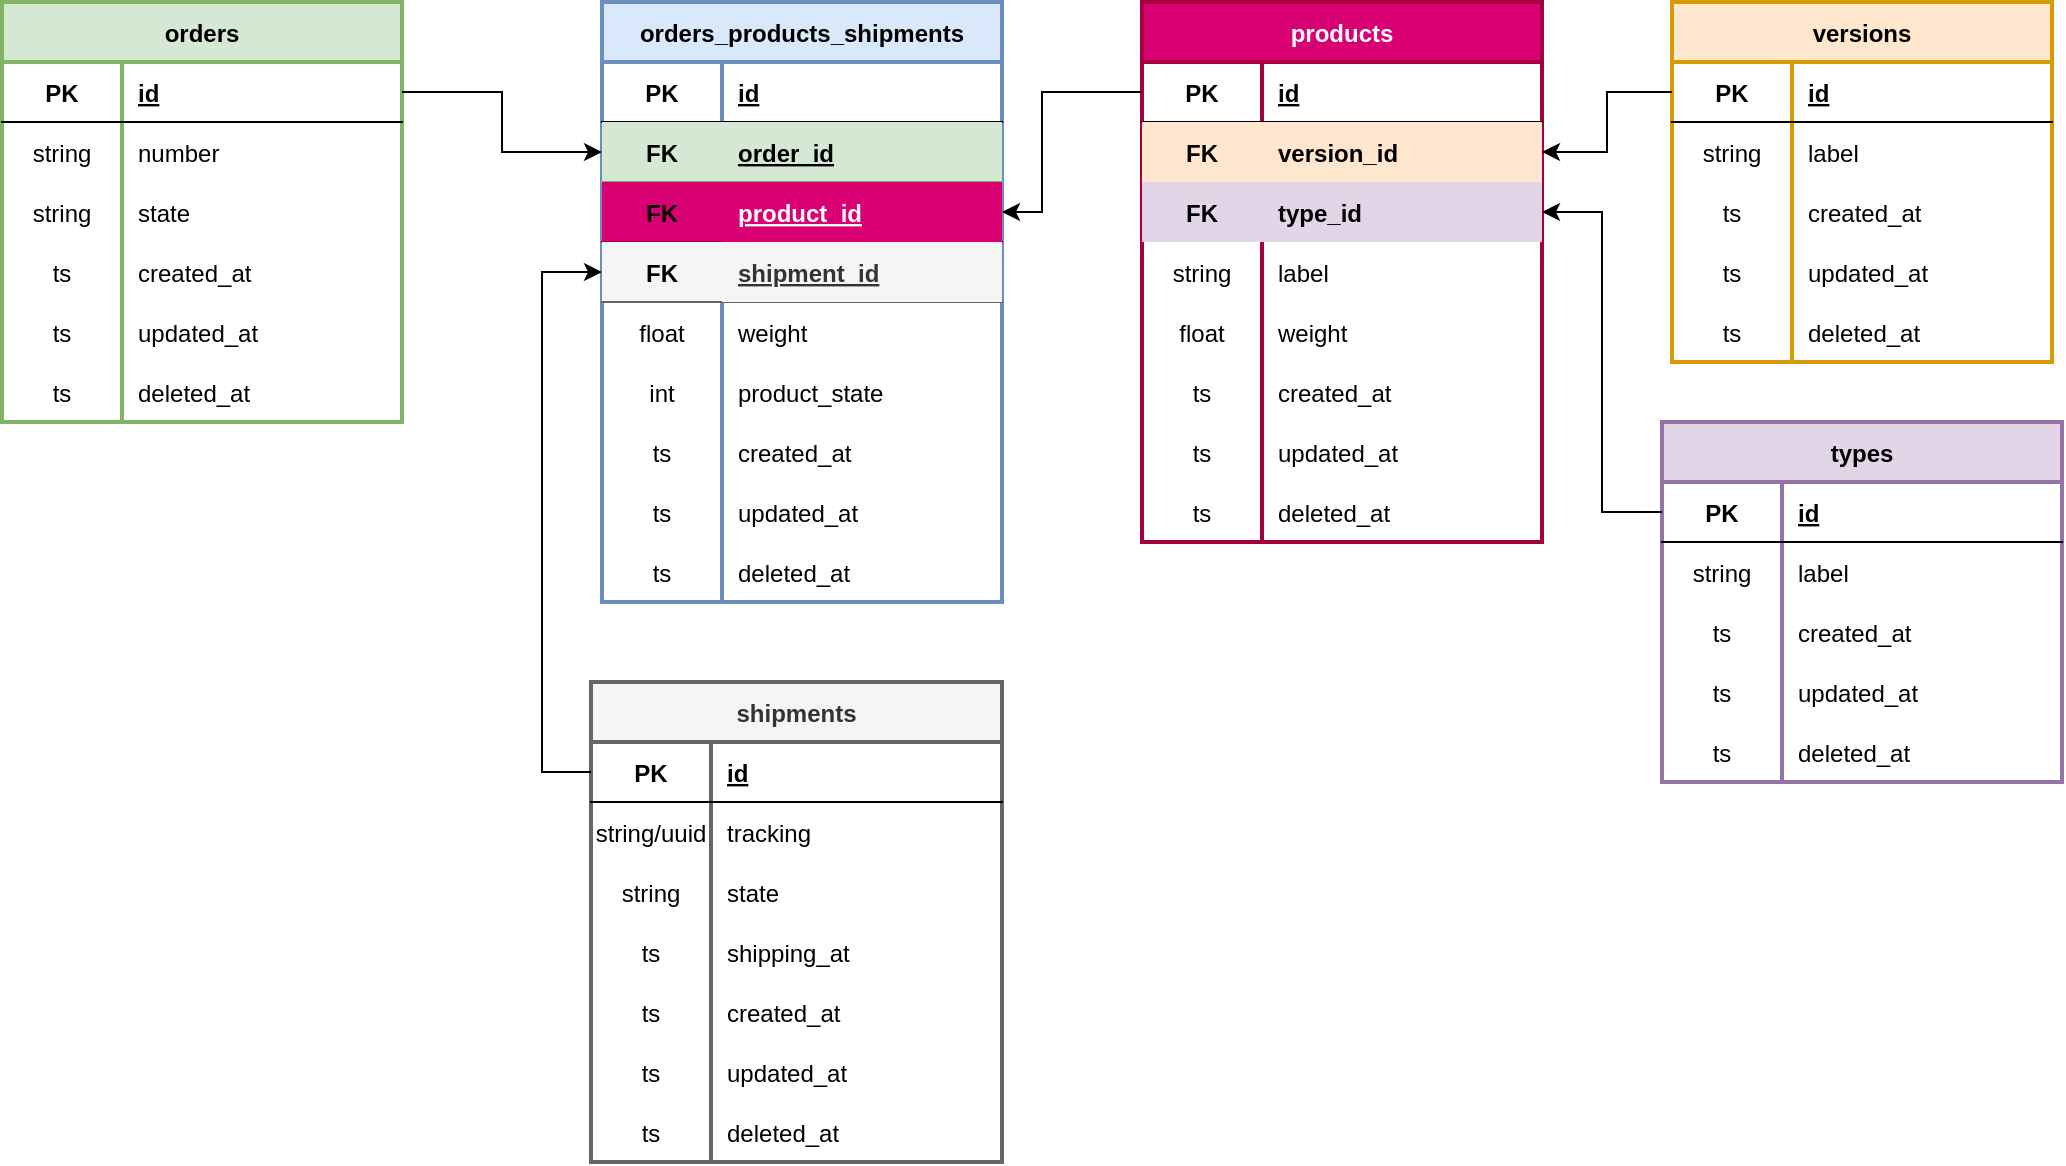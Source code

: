 <mxfile version="17.4.2" type="device"><diagram id="wL62WBHDFNxLLFZJQCPq" name="Page-1"><mxGraphModel dx="1298" dy="2431" grid="1" gridSize="10" guides="1" tooltips="1" connect="1" arrows="1" fold="1" page="1" pageScale="1" pageWidth="1169" pageHeight="1654" math="0" shadow="0"><root><mxCell id="0"/><mxCell id="1" parent="0"/><mxCell id="r9QiAkMTqMIhhqPgChK--1" value="products" style="shape=table;startSize=30;container=1;collapsible=1;childLayout=tableLayout;fixedRows=1;rowLines=0;fontStyle=1;align=center;resizeLast=1;fillColor=#d80073;strokeColor=#A50040;swimlaneFillColor=none;strokeWidth=2;fontColor=#ffffff;" parent="1" vertex="1"><mxGeometry x="610" y="-1420" width="200" height="270" as="geometry"/></mxCell><mxCell id="r9QiAkMTqMIhhqPgChK--2" value="" style="shape=partialRectangle;collapsible=0;dropTarget=0;pointerEvents=0;fillColor=none;top=0;left=0;bottom=1;right=0;points=[[0,0.5],[1,0.5]];portConstraint=eastwest;" parent="r9QiAkMTqMIhhqPgChK--1" vertex="1"><mxGeometry y="30" width="200" height="30" as="geometry"/></mxCell><mxCell id="r9QiAkMTqMIhhqPgChK--3" value="PK" style="shape=partialRectangle;connectable=0;fillColor=none;top=0;left=0;bottom=0;right=0;fontStyle=1;overflow=hidden;" parent="r9QiAkMTqMIhhqPgChK--2" vertex="1"><mxGeometry width="60" height="30" as="geometry"><mxRectangle width="60" height="30" as="alternateBounds"/></mxGeometry></mxCell><mxCell id="r9QiAkMTqMIhhqPgChK--4" value="id" style="shape=partialRectangle;connectable=0;fillColor=none;top=0;left=0;bottom=0;right=0;align=left;spacingLeft=6;fontStyle=5;overflow=hidden;" parent="r9QiAkMTqMIhhqPgChK--2" vertex="1"><mxGeometry x="60" width="140" height="30" as="geometry"><mxRectangle width="140" height="30" as="alternateBounds"/></mxGeometry></mxCell><mxCell id="r9QiAkMTqMIhhqPgChK--5" value="" style="shape=partialRectangle;collapsible=0;dropTarget=0;pointerEvents=0;fillColor=#ffe6cc;top=0;left=0;bottom=0;right=0;points=[[0,0.5],[1,0.5]];portConstraint=eastwest;strokeColor=#d79b00;" parent="r9QiAkMTqMIhhqPgChK--1" vertex="1"><mxGeometry y="60" width="200" height="30" as="geometry"/></mxCell><mxCell id="r9QiAkMTqMIhhqPgChK--6" value="FK" style="shape=partialRectangle;connectable=0;fillColor=none;top=0;left=0;bottom=0;right=0;editable=1;overflow=hidden;fontStyle=1" parent="r9QiAkMTqMIhhqPgChK--5" vertex="1"><mxGeometry width="60" height="30" as="geometry"><mxRectangle width="60" height="30" as="alternateBounds"/></mxGeometry></mxCell><mxCell id="r9QiAkMTqMIhhqPgChK--7" value="version_id" style="shape=partialRectangle;connectable=0;fillColor=none;top=0;left=0;bottom=0;right=0;align=left;spacingLeft=6;overflow=hidden;fontStyle=1" parent="r9QiAkMTqMIhhqPgChK--5" vertex="1"><mxGeometry x="60" width="140" height="30" as="geometry"><mxRectangle width="140" height="30" as="alternateBounds"/></mxGeometry></mxCell><mxCell id="0xXpMcwLwYXF_ANP8_Cy-103" value="" style="shape=partialRectangle;collapsible=0;dropTarget=0;pointerEvents=0;fillColor=#e1d5e7;top=0;left=0;bottom=0;right=0;points=[[0,0.5],[1,0.5]];portConstraint=eastwest;strokeColor=#9673a6;" parent="r9QiAkMTqMIhhqPgChK--1" vertex="1"><mxGeometry y="90" width="200" height="30" as="geometry"/></mxCell><mxCell id="0xXpMcwLwYXF_ANP8_Cy-104" value="FK" style="shape=partialRectangle;connectable=0;fillColor=none;top=0;left=0;bottom=0;right=0;editable=1;overflow=hidden;fontStyle=1" parent="0xXpMcwLwYXF_ANP8_Cy-103" vertex="1"><mxGeometry width="60" height="30" as="geometry"><mxRectangle width="60" height="30" as="alternateBounds"/></mxGeometry></mxCell><mxCell id="0xXpMcwLwYXF_ANP8_Cy-105" value="type_id" style="shape=partialRectangle;connectable=0;fillColor=none;top=0;left=0;bottom=0;right=0;align=left;spacingLeft=6;overflow=hidden;fontStyle=1" parent="0xXpMcwLwYXF_ANP8_Cy-103" vertex="1"><mxGeometry x="60" width="140" height="30" as="geometry"><mxRectangle width="140" height="30" as="alternateBounds"/></mxGeometry></mxCell><mxCell id="r9QiAkMTqMIhhqPgChK--11" value="" style="shape=partialRectangle;collapsible=0;dropTarget=0;pointerEvents=0;fillColor=none;top=0;left=0;bottom=0;right=0;points=[[0,0.5],[1,0.5]];portConstraint=eastwest;" parent="r9QiAkMTqMIhhqPgChK--1" vertex="1"><mxGeometry y="120" width="200" height="30" as="geometry"/></mxCell><mxCell id="r9QiAkMTqMIhhqPgChK--12" value="string" style="shape=partialRectangle;connectable=0;fillColor=none;top=0;left=0;bottom=0;right=0;editable=1;overflow=hidden;" parent="r9QiAkMTqMIhhqPgChK--11" vertex="1"><mxGeometry width="60" height="30" as="geometry"><mxRectangle width="60" height="30" as="alternateBounds"/></mxGeometry></mxCell><mxCell id="r9QiAkMTqMIhhqPgChK--13" value="label" style="shape=partialRectangle;connectable=0;fillColor=none;top=0;left=0;bottom=0;right=0;align=left;spacingLeft=6;overflow=hidden;" parent="r9QiAkMTqMIhhqPgChK--11" vertex="1"><mxGeometry x="60" width="140" height="30" as="geometry"><mxRectangle width="140" height="30" as="alternateBounds"/></mxGeometry></mxCell><mxCell id="0xXpMcwLwYXF_ANP8_Cy-109" value="" style="shape=partialRectangle;collapsible=0;dropTarget=0;pointerEvents=0;fillColor=none;top=0;left=0;bottom=0;right=0;points=[[0,0.5],[1,0.5]];portConstraint=eastwest;" parent="r9QiAkMTqMIhhqPgChK--1" vertex="1"><mxGeometry y="150" width="200" height="30" as="geometry"/></mxCell><mxCell id="0xXpMcwLwYXF_ANP8_Cy-110" value="float" style="shape=partialRectangle;connectable=0;fillColor=none;top=0;left=0;bottom=0;right=0;editable=1;overflow=hidden;" parent="0xXpMcwLwYXF_ANP8_Cy-109" vertex="1"><mxGeometry width="60" height="30" as="geometry"><mxRectangle width="60" height="30" as="alternateBounds"/></mxGeometry></mxCell><mxCell id="0xXpMcwLwYXF_ANP8_Cy-111" value="weight" style="shape=partialRectangle;connectable=0;fillColor=none;top=0;left=0;bottom=0;right=0;align=left;spacingLeft=6;overflow=hidden;" parent="0xXpMcwLwYXF_ANP8_Cy-109" vertex="1"><mxGeometry x="60" width="140" height="30" as="geometry"><mxRectangle width="140" height="30" as="alternateBounds"/></mxGeometry></mxCell><mxCell id="r9QiAkMTqMIhhqPgChK--17" value="" style="shape=partialRectangle;collapsible=0;dropTarget=0;pointerEvents=0;fillColor=none;top=0;left=0;bottom=0;right=0;points=[[0,0.5],[1,0.5]];portConstraint=eastwest;" parent="r9QiAkMTqMIhhqPgChK--1" vertex="1"><mxGeometry y="180" width="200" height="30" as="geometry"/></mxCell><mxCell id="r9QiAkMTqMIhhqPgChK--18" value="ts" style="shape=partialRectangle;connectable=0;fillColor=none;top=0;left=0;bottom=0;right=0;editable=1;overflow=hidden;" parent="r9QiAkMTqMIhhqPgChK--17" vertex="1"><mxGeometry width="60" height="30" as="geometry"><mxRectangle width="60" height="30" as="alternateBounds"/></mxGeometry></mxCell><mxCell id="r9QiAkMTqMIhhqPgChK--19" value="created_at" style="shape=partialRectangle;connectable=0;fillColor=none;top=0;left=0;bottom=0;right=0;align=left;spacingLeft=6;overflow=hidden;" parent="r9QiAkMTqMIhhqPgChK--17" vertex="1"><mxGeometry x="60" width="140" height="30" as="geometry"><mxRectangle width="140" height="30" as="alternateBounds"/></mxGeometry></mxCell><mxCell id="r9QiAkMTqMIhhqPgChK--20" value="" style="shape=partialRectangle;collapsible=0;dropTarget=0;pointerEvents=0;fillColor=none;top=0;left=0;bottom=0;right=0;points=[[0,0.5],[1,0.5]];portConstraint=eastwest;" parent="r9QiAkMTqMIhhqPgChK--1" vertex="1"><mxGeometry y="210" width="200" height="30" as="geometry"/></mxCell><mxCell id="r9QiAkMTqMIhhqPgChK--21" value="ts" style="shape=partialRectangle;connectable=0;fillColor=none;top=0;left=0;bottom=0;right=0;editable=1;overflow=hidden;" parent="r9QiAkMTqMIhhqPgChK--20" vertex="1"><mxGeometry width="60" height="30" as="geometry"><mxRectangle width="60" height="30" as="alternateBounds"/></mxGeometry></mxCell><mxCell id="r9QiAkMTqMIhhqPgChK--22" value="updated_at" style="shape=partialRectangle;connectable=0;fillColor=none;top=0;left=0;bottom=0;right=0;align=left;spacingLeft=6;overflow=hidden;" parent="r9QiAkMTqMIhhqPgChK--20" vertex="1"><mxGeometry x="60" width="140" height="30" as="geometry"><mxRectangle width="140" height="30" as="alternateBounds"/></mxGeometry></mxCell><mxCell id="r9QiAkMTqMIhhqPgChK--23" value="" style="shape=partialRectangle;collapsible=0;dropTarget=0;pointerEvents=0;fillColor=none;top=0;left=0;bottom=0;right=0;points=[[0,0.5],[1,0.5]];portConstraint=eastwest;" parent="r9QiAkMTqMIhhqPgChK--1" vertex="1"><mxGeometry y="240" width="200" height="30" as="geometry"/></mxCell><mxCell id="r9QiAkMTqMIhhqPgChK--24" value="ts" style="shape=partialRectangle;connectable=0;fillColor=none;top=0;left=0;bottom=0;right=0;editable=1;overflow=hidden;" parent="r9QiAkMTqMIhhqPgChK--23" vertex="1"><mxGeometry width="60" height="30" as="geometry"><mxRectangle width="60" height="30" as="alternateBounds"/></mxGeometry></mxCell><mxCell id="r9QiAkMTqMIhhqPgChK--25" value="deleted_at" style="shape=partialRectangle;connectable=0;fillColor=none;top=0;left=0;bottom=0;right=0;align=left;spacingLeft=6;overflow=hidden;" parent="r9QiAkMTqMIhhqPgChK--23" vertex="1"><mxGeometry x="60" width="140" height="30" as="geometry"><mxRectangle width="140" height="30" as="alternateBounds"/></mxGeometry></mxCell><mxCell id="r9QiAkMTqMIhhqPgChK--32" value="orders" style="shape=table;startSize=30;container=1;collapsible=1;childLayout=tableLayout;fixedRows=1;rowLines=0;fontStyle=1;align=center;resizeLast=1;fillColor=#d5e8d4;strokeColor=#82b366;swimlaneFillColor=none;strokeWidth=2;" parent="1" vertex="1"><mxGeometry x="40" y="-1420" width="200" height="210" as="geometry"/></mxCell><mxCell id="r9QiAkMTqMIhhqPgChK--33" value="" style="shape=partialRectangle;collapsible=0;dropTarget=0;pointerEvents=0;fillColor=none;top=0;left=0;bottom=1;right=0;points=[[0,0.5],[1,0.5]];portConstraint=eastwest;" parent="r9QiAkMTqMIhhqPgChK--32" vertex="1"><mxGeometry y="30" width="200" height="30" as="geometry"/></mxCell><mxCell id="r9QiAkMTqMIhhqPgChK--34" value="PK" style="shape=partialRectangle;connectable=0;fillColor=none;top=0;left=0;bottom=0;right=0;fontStyle=1;overflow=hidden;" parent="r9QiAkMTqMIhhqPgChK--33" vertex="1"><mxGeometry width="60" height="30" as="geometry"><mxRectangle width="60" height="30" as="alternateBounds"/></mxGeometry></mxCell><mxCell id="r9QiAkMTqMIhhqPgChK--35" value="id" style="shape=partialRectangle;connectable=0;fillColor=none;top=0;left=0;bottom=0;right=0;align=left;spacingLeft=6;fontStyle=5;overflow=hidden;" parent="r9QiAkMTqMIhhqPgChK--33" vertex="1"><mxGeometry x="60" width="140" height="30" as="geometry"><mxRectangle width="140" height="30" as="alternateBounds"/></mxGeometry></mxCell><mxCell id="r9QiAkMTqMIhhqPgChK--39" value="" style="shape=partialRectangle;collapsible=0;dropTarget=0;pointerEvents=0;fillColor=none;top=0;left=0;bottom=0;right=0;points=[[0,0.5],[1,0.5]];portConstraint=eastwest;" parent="r9QiAkMTqMIhhqPgChK--32" vertex="1"><mxGeometry y="60" width="200" height="30" as="geometry"/></mxCell><mxCell id="r9QiAkMTqMIhhqPgChK--40" value="string" style="shape=partialRectangle;connectable=0;fillColor=none;top=0;left=0;bottom=0;right=0;editable=1;overflow=hidden;" parent="r9QiAkMTqMIhhqPgChK--39" vertex="1"><mxGeometry width="60" height="30" as="geometry"><mxRectangle width="60" height="30" as="alternateBounds"/></mxGeometry></mxCell><mxCell id="r9QiAkMTqMIhhqPgChK--41" value="number" style="shape=partialRectangle;connectable=0;fillColor=none;top=0;left=0;bottom=0;right=0;align=left;spacingLeft=6;overflow=hidden;" parent="r9QiAkMTqMIhhqPgChK--39" vertex="1"><mxGeometry x="60" width="140" height="30" as="geometry"><mxRectangle width="140" height="30" as="alternateBounds"/></mxGeometry></mxCell><mxCell id="r9QiAkMTqMIhhqPgChK--42" value="" style="shape=partialRectangle;collapsible=0;dropTarget=0;pointerEvents=0;fillColor=none;top=0;left=0;bottom=0;right=0;points=[[0,0.5],[1,0.5]];portConstraint=eastwest;" parent="r9QiAkMTqMIhhqPgChK--32" vertex="1"><mxGeometry y="90" width="200" height="30" as="geometry"/></mxCell><mxCell id="r9QiAkMTqMIhhqPgChK--43" value="string" style="shape=partialRectangle;connectable=0;fillColor=none;top=0;left=0;bottom=0;right=0;editable=1;overflow=hidden;" parent="r9QiAkMTqMIhhqPgChK--42" vertex="1"><mxGeometry width="60" height="30" as="geometry"><mxRectangle width="60" height="30" as="alternateBounds"/></mxGeometry></mxCell><mxCell id="r9QiAkMTqMIhhqPgChK--44" value="state" style="shape=partialRectangle;connectable=0;fillColor=none;top=0;left=0;bottom=0;right=0;align=left;spacingLeft=6;overflow=hidden;" parent="r9QiAkMTqMIhhqPgChK--42" vertex="1"><mxGeometry x="60" width="140" height="30" as="geometry"><mxRectangle width="140" height="30" as="alternateBounds"/></mxGeometry></mxCell><mxCell id="r9QiAkMTqMIhhqPgChK--45" value="" style="shape=partialRectangle;collapsible=0;dropTarget=0;pointerEvents=0;fillColor=none;top=0;left=0;bottom=0;right=0;points=[[0,0.5],[1,0.5]];portConstraint=eastwest;" parent="r9QiAkMTqMIhhqPgChK--32" vertex="1"><mxGeometry y="120" width="200" height="30" as="geometry"/></mxCell><mxCell id="r9QiAkMTqMIhhqPgChK--46" value="ts" style="shape=partialRectangle;connectable=0;fillColor=none;top=0;left=0;bottom=0;right=0;editable=1;overflow=hidden;" parent="r9QiAkMTqMIhhqPgChK--45" vertex="1"><mxGeometry width="60" height="30" as="geometry"><mxRectangle width="60" height="30" as="alternateBounds"/></mxGeometry></mxCell><mxCell id="r9QiAkMTqMIhhqPgChK--47" value="created_at" style="shape=partialRectangle;connectable=0;fillColor=none;top=0;left=0;bottom=0;right=0;align=left;spacingLeft=6;overflow=hidden;" parent="r9QiAkMTqMIhhqPgChK--45" vertex="1"><mxGeometry x="60" width="140" height="30" as="geometry"><mxRectangle width="140" height="30" as="alternateBounds"/></mxGeometry></mxCell><mxCell id="r9QiAkMTqMIhhqPgChK--48" value="" style="shape=partialRectangle;collapsible=0;dropTarget=0;pointerEvents=0;fillColor=none;top=0;left=0;bottom=0;right=0;points=[[0,0.5],[1,0.5]];portConstraint=eastwest;" parent="r9QiAkMTqMIhhqPgChK--32" vertex="1"><mxGeometry y="150" width="200" height="30" as="geometry"/></mxCell><mxCell id="r9QiAkMTqMIhhqPgChK--49" value="ts" style="shape=partialRectangle;connectable=0;fillColor=none;top=0;left=0;bottom=0;right=0;editable=1;overflow=hidden;" parent="r9QiAkMTqMIhhqPgChK--48" vertex="1"><mxGeometry width="60" height="30" as="geometry"><mxRectangle width="60" height="30" as="alternateBounds"/></mxGeometry></mxCell><mxCell id="r9QiAkMTqMIhhqPgChK--50" value="updated_at" style="shape=partialRectangle;connectable=0;fillColor=none;top=0;left=0;bottom=0;right=0;align=left;spacingLeft=6;overflow=hidden;" parent="r9QiAkMTqMIhhqPgChK--48" vertex="1"><mxGeometry x="60" width="140" height="30" as="geometry"><mxRectangle width="140" height="30" as="alternateBounds"/></mxGeometry></mxCell><mxCell id="r9QiAkMTqMIhhqPgChK--51" value="" style="shape=partialRectangle;collapsible=0;dropTarget=0;pointerEvents=0;fillColor=none;top=0;left=0;bottom=0;right=0;points=[[0,0.5],[1,0.5]];portConstraint=eastwest;" parent="r9QiAkMTqMIhhqPgChK--32" vertex="1"><mxGeometry y="180" width="200" height="30" as="geometry"/></mxCell><mxCell id="r9QiAkMTqMIhhqPgChK--52" value="ts" style="shape=partialRectangle;connectable=0;fillColor=none;top=0;left=0;bottom=0;right=0;editable=1;overflow=hidden;" parent="r9QiAkMTqMIhhqPgChK--51" vertex="1"><mxGeometry width="60" height="30" as="geometry"><mxRectangle width="60" height="30" as="alternateBounds"/></mxGeometry></mxCell><mxCell id="r9QiAkMTqMIhhqPgChK--53" value="deleted_at" style="shape=partialRectangle;connectable=0;fillColor=none;top=0;left=0;bottom=0;right=0;align=left;spacingLeft=6;overflow=hidden;" parent="r9QiAkMTqMIhhqPgChK--51" vertex="1"><mxGeometry x="60" width="140" height="30" as="geometry"><mxRectangle width="140" height="30" as="alternateBounds"/></mxGeometry></mxCell><mxCell id="EHfzk3Y5s4Ml0ftrKKvc-23" value="types" style="shape=table;startSize=30;container=1;collapsible=1;childLayout=tableLayout;fixedRows=1;rowLines=0;fontStyle=1;align=center;resizeLast=1;fillColor=#e1d5e7;strokeColor=#9673a6;swimlaneFillColor=none;strokeWidth=2;" parent="1" vertex="1"><mxGeometry x="870" y="-1210" width="200" height="180" as="geometry"/></mxCell><mxCell id="EHfzk3Y5s4Ml0ftrKKvc-24" value="" style="shape=partialRectangle;collapsible=0;dropTarget=0;pointerEvents=0;fillColor=none;top=0;left=0;bottom=1;right=0;points=[[0,0.5],[1,0.5]];portConstraint=eastwest;" parent="EHfzk3Y5s4Ml0ftrKKvc-23" vertex="1"><mxGeometry y="30" width="200" height="30" as="geometry"/></mxCell><mxCell id="EHfzk3Y5s4Ml0ftrKKvc-25" value="PK" style="shape=partialRectangle;connectable=0;fillColor=none;top=0;left=0;bottom=0;right=0;fontStyle=1;overflow=hidden;" parent="EHfzk3Y5s4Ml0ftrKKvc-24" vertex="1"><mxGeometry width="60" height="30" as="geometry"><mxRectangle width="60" height="30" as="alternateBounds"/></mxGeometry></mxCell><mxCell id="EHfzk3Y5s4Ml0ftrKKvc-26" value="id" style="shape=partialRectangle;connectable=0;fillColor=none;top=0;left=0;bottom=0;right=0;align=left;spacingLeft=6;fontStyle=5;overflow=hidden;" parent="EHfzk3Y5s4Ml0ftrKKvc-24" vertex="1"><mxGeometry x="60" width="140" height="30" as="geometry"><mxRectangle width="140" height="30" as="alternateBounds"/></mxGeometry></mxCell><mxCell id="EHfzk3Y5s4Ml0ftrKKvc-30" value="" style="shape=partialRectangle;collapsible=0;dropTarget=0;pointerEvents=0;fillColor=none;top=0;left=0;bottom=0;right=0;points=[[0,0.5],[1,0.5]];portConstraint=eastwest;" parent="EHfzk3Y5s4Ml0ftrKKvc-23" vertex="1"><mxGeometry y="60" width="200" height="30" as="geometry"/></mxCell><mxCell id="EHfzk3Y5s4Ml0ftrKKvc-31" value="string" style="shape=partialRectangle;connectable=0;fillColor=none;top=0;left=0;bottom=0;right=0;editable=1;overflow=hidden;" parent="EHfzk3Y5s4Ml0ftrKKvc-30" vertex="1"><mxGeometry width="60" height="30" as="geometry"><mxRectangle width="60" height="30" as="alternateBounds"/></mxGeometry></mxCell><mxCell id="EHfzk3Y5s4Ml0ftrKKvc-32" value="label" style="shape=partialRectangle;connectable=0;fillColor=none;top=0;left=0;bottom=0;right=0;align=left;spacingLeft=6;overflow=hidden;" parent="EHfzk3Y5s4Ml0ftrKKvc-30" vertex="1"><mxGeometry x="60" width="140" height="30" as="geometry"><mxRectangle width="140" height="30" as="alternateBounds"/></mxGeometry></mxCell><mxCell id="EHfzk3Y5s4Ml0ftrKKvc-36" value="" style="shape=partialRectangle;collapsible=0;dropTarget=0;pointerEvents=0;fillColor=none;top=0;left=0;bottom=0;right=0;points=[[0,0.5],[1,0.5]];portConstraint=eastwest;" parent="EHfzk3Y5s4Ml0ftrKKvc-23" vertex="1"><mxGeometry y="90" width="200" height="30" as="geometry"/></mxCell><mxCell id="EHfzk3Y5s4Ml0ftrKKvc-37" value="ts" style="shape=partialRectangle;connectable=0;fillColor=none;top=0;left=0;bottom=0;right=0;editable=1;overflow=hidden;" parent="EHfzk3Y5s4Ml0ftrKKvc-36" vertex="1"><mxGeometry width="60" height="30" as="geometry"><mxRectangle width="60" height="30" as="alternateBounds"/></mxGeometry></mxCell><mxCell id="EHfzk3Y5s4Ml0ftrKKvc-38" value="created_at" style="shape=partialRectangle;connectable=0;fillColor=none;top=0;left=0;bottom=0;right=0;align=left;spacingLeft=6;overflow=hidden;" parent="EHfzk3Y5s4Ml0ftrKKvc-36" vertex="1"><mxGeometry x="60" width="140" height="30" as="geometry"><mxRectangle width="140" height="30" as="alternateBounds"/></mxGeometry></mxCell><mxCell id="EHfzk3Y5s4Ml0ftrKKvc-39" value="" style="shape=partialRectangle;collapsible=0;dropTarget=0;pointerEvents=0;fillColor=none;top=0;left=0;bottom=0;right=0;points=[[0,0.5],[1,0.5]];portConstraint=eastwest;" parent="EHfzk3Y5s4Ml0ftrKKvc-23" vertex="1"><mxGeometry y="120" width="200" height="30" as="geometry"/></mxCell><mxCell id="EHfzk3Y5s4Ml0ftrKKvc-40" value="ts" style="shape=partialRectangle;connectable=0;fillColor=none;top=0;left=0;bottom=0;right=0;editable=1;overflow=hidden;" parent="EHfzk3Y5s4Ml0ftrKKvc-39" vertex="1"><mxGeometry width="60" height="30" as="geometry"><mxRectangle width="60" height="30" as="alternateBounds"/></mxGeometry></mxCell><mxCell id="EHfzk3Y5s4Ml0ftrKKvc-41" value="updated_at" style="shape=partialRectangle;connectable=0;fillColor=none;top=0;left=0;bottom=0;right=0;align=left;spacingLeft=6;overflow=hidden;" parent="EHfzk3Y5s4Ml0ftrKKvc-39" vertex="1"><mxGeometry x="60" width="140" height="30" as="geometry"><mxRectangle width="140" height="30" as="alternateBounds"/></mxGeometry></mxCell><mxCell id="EHfzk3Y5s4Ml0ftrKKvc-42" value="" style="shape=partialRectangle;collapsible=0;dropTarget=0;pointerEvents=0;fillColor=none;top=0;left=0;bottom=0;right=0;points=[[0,0.5],[1,0.5]];portConstraint=eastwest;" parent="EHfzk3Y5s4Ml0ftrKKvc-23" vertex="1"><mxGeometry y="150" width="200" height="30" as="geometry"/></mxCell><mxCell id="EHfzk3Y5s4Ml0ftrKKvc-43" value="ts" style="shape=partialRectangle;connectable=0;fillColor=none;top=0;left=0;bottom=0;right=0;editable=1;overflow=hidden;" parent="EHfzk3Y5s4Ml0ftrKKvc-42" vertex="1"><mxGeometry width="60" height="30" as="geometry"><mxRectangle width="60" height="30" as="alternateBounds"/></mxGeometry></mxCell><mxCell id="EHfzk3Y5s4Ml0ftrKKvc-44" value="deleted_at" style="shape=partialRectangle;connectable=0;fillColor=none;top=0;left=0;bottom=0;right=0;align=left;spacingLeft=6;overflow=hidden;" parent="EHfzk3Y5s4Ml0ftrKKvc-42" vertex="1"><mxGeometry x="60" width="140" height="30" as="geometry"><mxRectangle width="140" height="30" as="alternateBounds"/></mxGeometry></mxCell><mxCell id="EHfzk3Y5s4Ml0ftrKKvc-45" value="versions" style="shape=table;startSize=30;container=1;collapsible=1;childLayout=tableLayout;fixedRows=1;rowLines=0;fontStyle=1;align=center;resizeLast=1;fillColor=#ffe6cc;strokeColor=#d79b00;swimlaneFillColor=none;strokeWidth=2;" parent="1" vertex="1"><mxGeometry x="875" y="-1420" width="190" height="180" as="geometry"/></mxCell><mxCell id="EHfzk3Y5s4Ml0ftrKKvc-46" value="" style="shape=partialRectangle;collapsible=0;dropTarget=0;pointerEvents=0;fillColor=none;top=0;left=0;bottom=1;right=0;points=[[0,0.5],[1,0.5]];portConstraint=eastwest;" parent="EHfzk3Y5s4Ml0ftrKKvc-45" vertex="1"><mxGeometry y="30" width="190" height="30" as="geometry"/></mxCell><mxCell id="EHfzk3Y5s4Ml0ftrKKvc-47" value="PK" style="shape=partialRectangle;connectable=0;fillColor=none;top=0;left=0;bottom=0;right=0;fontStyle=1;overflow=hidden;" parent="EHfzk3Y5s4Ml0ftrKKvc-46" vertex="1"><mxGeometry width="60" height="30" as="geometry"><mxRectangle width="60" height="30" as="alternateBounds"/></mxGeometry></mxCell><mxCell id="EHfzk3Y5s4Ml0ftrKKvc-48" value="id" style="shape=partialRectangle;connectable=0;fillColor=none;top=0;left=0;bottom=0;right=0;align=left;spacingLeft=6;fontStyle=5;overflow=hidden;" parent="EHfzk3Y5s4Ml0ftrKKvc-46" vertex="1"><mxGeometry x="60" width="130" height="30" as="geometry"><mxRectangle width="130" height="30" as="alternateBounds"/></mxGeometry></mxCell><mxCell id="EHfzk3Y5s4Ml0ftrKKvc-52" value="" style="shape=partialRectangle;collapsible=0;dropTarget=0;pointerEvents=0;fillColor=none;top=0;left=0;bottom=0;right=0;points=[[0,0.5],[1,0.5]];portConstraint=eastwest;" parent="EHfzk3Y5s4Ml0ftrKKvc-45" vertex="1"><mxGeometry y="60" width="190" height="30" as="geometry"/></mxCell><mxCell id="EHfzk3Y5s4Ml0ftrKKvc-53" value="string" style="shape=partialRectangle;connectable=0;fillColor=none;top=0;left=0;bottom=0;right=0;editable=1;overflow=hidden;" parent="EHfzk3Y5s4Ml0ftrKKvc-52" vertex="1"><mxGeometry width="60" height="30" as="geometry"><mxRectangle width="60" height="30" as="alternateBounds"/></mxGeometry></mxCell><mxCell id="EHfzk3Y5s4Ml0ftrKKvc-54" value="label" style="shape=partialRectangle;connectable=0;fillColor=none;top=0;left=0;bottom=0;right=0;align=left;spacingLeft=6;overflow=hidden;" parent="EHfzk3Y5s4Ml0ftrKKvc-52" vertex="1"><mxGeometry x="60" width="130" height="30" as="geometry"><mxRectangle width="130" height="30" as="alternateBounds"/></mxGeometry></mxCell><mxCell id="EHfzk3Y5s4Ml0ftrKKvc-58" value="" style="shape=partialRectangle;collapsible=0;dropTarget=0;pointerEvents=0;fillColor=none;top=0;left=0;bottom=0;right=0;points=[[0,0.5],[1,0.5]];portConstraint=eastwest;" parent="EHfzk3Y5s4Ml0ftrKKvc-45" vertex="1"><mxGeometry y="90" width="190" height="30" as="geometry"/></mxCell><mxCell id="EHfzk3Y5s4Ml0ftrKKvc-59" value="ts" style="shape=partialRectangle;connectable=0;fillColor=none;top=0;left=0;bottom=0;right=0;editable=1;overflow=hidden;" parent="EHfzk3Y5s4Ml0ftrKKvc-58" vertex="1"><mxGeometry width="60" height="30" as="geometry"><mxRectangle width="60" height="30" as="alternateBounds"/></mxGeometry></mxCell><mxCell id="EHfzk3Y5s4Ml0ftrKKvc-60" value="created_at" style="shape=partialRectangle;connectable=0;fillColor=none;top=0;left=0;bottom=0;right=0;align=left;spacingLeft=6;overflow=hidden;" parent="EHfzk3Y5s4Ml0ftrKKvc-58" vertex="1"><mxGeometry x="60" width="130" height="30" as="geometry"><mxRectangle width="130" height="30" as="alternateBounds"/></mxGeometry></mxCell><mxCell id="EHfzk3Y5s4Ml0ftrKKvc-61" value="" style="shape=partialRectangle;collapsible=0;dropTarget=0;pointerEvents=0;fillColor=none;top=0;left=0;bottom=0;right=0;points=[[0,0.5],[1,0.5]];portConstraint=eastwest;" parent="EHfzk3Y5s4Ml0ftrKKvc-45" vertex="1"><mxGeometry y="120" width="190" height="30" as="geometry"/></mxCell><mxCell id="EHfzk3Y5s4Ml0ftrKKvc-62" value="ts" style="shape=partialRectangle;connectable=0;fillColor=none;top=0;left=0;bottom=0;right=0;editable=1;overflow=hidden;" parent="EHfzk3Y5s4Ml0ftrKKvc-61" vertex="1"><mxGeometry width="60" height="30" as="geometry"><mxRectangle width="60" height="30" as="alternateBounds"/></mxGeometry></mxCell><mxCell id="EHfzk3Y5s4Ml0ftrKKvc-63" value="updated_at" style="shape=partialRectangle;connectable=0;fillColor=none;top=0;left=0;bottom=0;right=0;align=left;spacingLeft=6;overflow=hidden;" parent="EHfzk3Y5s4Ml0ftrKKvc-61" vertex="1"><mxGeometry x="60" width="130" height="30" as="geometry"><mxRectangle width="130" height="30" as="alternateBounds"/></mxGeometry></mxCell><mxCell id="EHfzk3Y5s4Ml0ftrKKvc-64" value="" style="shape=partialRectangle;collapsible=0;dropTarget=0;pointerEvents=0;fillColor=none;top=0;left=0;bottom=0;right=0;points=[[0,0.5],[1,0.5]];portConstraint=eastwest;" parent="EHfzk3Y5s4Ml0ftrKKvc-45" vertex="1"><mxGeometry y="150" width="190" height="30" as="geometry"/></mxCell><mxCell id="EHfzk3Y5s4Ml0ftrKKvc-65" value="ts" style="shape=partialRectangle;connectable=0;fillColor=none;top=0;left=0;bottom=0;right=0;editable=1;overflow=hidden;" parent="EHfzk3Y5s4Ml0ftrKKvc-64" vertex="1"><mxGeometry width="60" height="30" as="geometry"><mxRectangle width="60" height="30" as="alternateBounds"/></mxGeometry></mxCell><mxCell id="EHfzk3Y5s4Ml0ftrKKvc-66" value="deleted_at" style="shape=partialRectangle;connectable=0;fillColor=none;top=0;left=0;bottom=0;right=0;align=left;spacingLeft=6;overflow=hidden;" parent="EHfzk3Y5s4Ml0ftrKKvc-64" vertex="1"><mxGeometry x="60" width="130" height="30" as="geometry"><mxRectangle width="130" height="30" as="alternateBounds"/></mxGeometry></mxCell><mxCell id="0xXpMcwLwYXF_ANP8_Cy-1" value="shipments" style="shape=table;startSize=30;container=1;collapsible=1;childLayout=tableLayout;fixedRows=1;rowLines=0;fontStyle=1;align=center;resizeLast=1;fillColor=#f5f5f5;strokeColor=#666666;swimlaneFillColor=none;strokeWidth=2;fontColor=#333333;" parent="1" vertex="1"><mxGeometry x="334.5" y="-1080" width="205.5" height="240" as="geometry"/></mxCell><mxCell id="0xXpMcwLwYXF_ANP8_Cy-2" value="" style="shape=partialRectangle;collapsible=0;dropTarget=0;pointerEvents=0;fillColor=none;top=0;left=0;bottom=1;right=0;points=[[0,0.5],[1,0.5]];portConstraint=eastwest;" parent="0xXpMcwLwYXF_ANP8_Cy-1" vertex="1"><mxGeometry y="30" width="205.5" height="30" as="geometry"/></mxCell><mxCell id="0xXpMcwLwYXF_ANP8_Cy-3" value="PK" style="shape=partialRectangle;connectable=0;fillColor=none;top=0;left=0;bottom=0;right=0;fontStyle=1;overflow=hidden;" parent="0xXpMcwLwYXF_ANP8_Cy-2" vertex="1"><mxGeometry width="60" height="30" as="geometry"><mxRectangle width="60" height="30" as="alternateBounds"/></mxGeometry></mxCell><mxCell id="0xXpMcwLwYXF_ANP8_Cy-4" value="id" style="shape=partialRectangle;connectable=0;fillColor=none;top=0;left=0;bottom=0;right=0;align=left;spacingLeft=6;fontStyle=5;overflow=hidden;" parent="0xXpMcwLwYXF_ANP8_Cy-2" vertex="1"><mxGeometry x="60" width="145.5" height="30" as="geometry"><mxRectangle width="145.5" height="30" as="alternateBounds"/></mxGeometry></mxCell><mxCell id="0xXpMcwLwYXF_ANP8_Cy-11" value="" style="shape=partialRectangle;collapsible=0;dropTarget=0;pointerEvents=0;fillColor=none;top=0;left=0;bottom=0;right=0;points=[[0,0.5],[1,0.5]];portConstraint=eastwest;" parent="0xXpMcwLwYXF_ANP8_Cy-1" vertex="1"><mxGeometry y="60" width="205.5" height="30" as="geometry"/></mxCell><mxCell id="0xXpMcwLwYXF_ANP8_Cy-12" value="string/uuid" style="shape=partialRectangle;connectable=0;fillColor=none;top=0;left=0;bottom=0;right=0;editable=1;overflow=hidden;" parent="0xXpMcwLwYXF_ANP8_Cy-11" vertex="1"><mxGeometry width="60" height="30" as="geometry"><mxRectangle width="60" height="30" as="alternateBounds"/></mxGeometry></mxCell><mxCell id="0xXpMcwLwYXF_ANP8_Cy-13" value="tracking" style="shape=partialRectangle;connectable=0;fillColor=none;top=0;left=0;bottom=0;right=0;align=left;spacingLeft=6;overflow=hidden;" parent="0xXpMcwLwYXF_ANP8_Cy-11" vertex="1"><mxGeometry x="60" width="145.5" height="30" as="geometry"><mxRectangle width="145.5" height="30" as="alternateBounds"/></mxGeometry></mxCell><mxCell id="0xXpMcwLwYXF_ANP8_Cy-17" value="" style="shape=partialRectangle;collapsible=0;dropTarget=0;pointerEvents=0;fillColor=none;top=0;left=0;bottom=0;right=0;points=[[0,0.5],[1,0.5]];portConstraint=eastwest;" parent="0xXpMcwLwYXF_ANP8_Cy-1" vertex="1"><mxGeometry y="90" width="205.5" height="30" as="geometry"/></mxCell><mxCell id="0xXpMcwLwYXF_ANP8_Cy-18" value="string" style="shape=partialRectangle;connectable=0;fillColor=none;top=0;left=0;bottom=0;right=0;editable=1;overflow=hidden;" parent="0xXpMcwLwYXF_ANP8_Cy-17" vertex="1"><mxGeometry width="60" height="30" as="geometry"><mxRectangle width="60" height="30" as="alternateBounds"/></mxGeometry></mxCell><mxCell id="0xXpMcwLwYXF_ANP8_Cy-19" value="state" style="shape=partialRectangle;connectable=0;fillColor=none;top=0;left=0;bottom=0;right=0;align=left;spacingLeft=6;overflow=hidden;" parent="0xXpMcwLwYXF_ANP8_Cy-17" vertex="1"><mxGeometry x="60" width="145.5" height="30" as="geometry"><mxRectangle width="145.5" height="30" as="alternateBounds"/></mxGeometry></mxCell><mxCell id="0xXpMcwLwYXF_ANP8_Cy-66" value="" style="shape=partialRectangle;collapsible=0;dropTarget=0;pointerEvents=0;fillColor=none;top=0;left=0;bottom=0;right=0;points=[[0,0.5],[1,0.5]];portConstraint=eastwest;" parent="0xXpMcwLwYXF_ANP8_Cy-1" vertex="1"><mxGeometry y="120" width="205.5" height="30" as="geometry"/></mxCell><mxCell id="0xXpMcwLwYXF_ANP8_Cy-67" value="ts" style="shape=partialRectangle;connectable=0;fillColor=none;top=0;left=0;bottom=0;right=0;editable=1;overflow=hidden;" parent="0xXpMcwLwYXF_ANP8_Cy-66" vertex="1"><mxGeometry width="60" height="30" as="geometry"><mxRectangle width="60" height="30" as="alternateBounds"/></mxGeometry></mxCell><mxCell id="0xXpMcwLwYXF_ANP8_Cy-68" value="shipping_at" style="shape=partialRectangle;connectable=0;fillColor=none;top=0;left=0;bottom=0;right=0;align=left;spacingLeft=6;overflow=hidden;" parent="0xXpMcwLwYXF_ANP8_Cy-66" vertex="1"><mxGeometry x="60" width="145.5" height="30" as="geometry"><mxRectangle width="145.5" height="30" as="alternateBounds"/></mxGeometry></mxCell><mxCell id="0xXpMcwLwYXF_ANP8_Cy-41" value="" style="shape=partialRectangle;collapsible=0;dropTarget=0;pointerEvents=0;fillColor=none;top=0;left=0;bottom=0;right=0;points=[[0,0.5],[1,0.5]];portConstraint=eastwest;" parent="0xXpMcwLwYXF_ANP8_Cy-1" vertex="1"><mxGeometry y="150" width="205.5" height="30" as="geometry"/></mxCell><mxCell id="0xXpMcwLwYXF_ANP8_Cy-42" value="ts" style="shape=partialRectangle;connectable=0;fillColor=none;top=0;left=0;bottom=0;right=0;editable=1;overflow=hidden;" parent="0xXpMcwLwYXF_ANP8_Cy-41" vertex="1"><mxGeometry width="60" height="30" as="geometry"><mxRectangle width="60" height="30" as="alternateBounds"/></mxGeometry></mxCell><mxCell id="0xXpMcwLwYXF_ANP8_Cy-43" value="created_at" style="shape=partialRectangle;connectable=0;fillColor=none;top=0;left=0;bottom=0;right=0;align=left;spacingLeft=6;overflow=hidden;" parent="0xXpMcwLwYXF_ANP8_Cy-41" vertex="1"><mxGeometry x="60" width="145.5" height="30" as="geometry"><mxRectangle width="145.5" height="30" as="alternateBounds"/></mxGeometry></mxCell><mxCell id="0xXpMcwLwYXF_ANP8_Cy-14" value="" style="shape=partialRectangle;collapsible=0;dropTarget=0;pointerEvents=0;fillColor=none;top=0;left=0;bottom=0;right=0;points=[[0,0.5],[1,0.5]];portConstraint=eastwest;" parent="0xXpMcwLwYXF_ANP8_Cy-1" vertex="1"><mxGeometry y="180" width="205.5" height="30" as="geometry"/></mxCell><mxCell id="0xXpMcwLwYXF_ANP8_Cy-15" value="ts" style="shape=partialRectangle;connectable=0;fillColor=none;top=0;left=0;bottom=0;right=0;editable=1;overflow=hidden;" parent="0xXpMcwLwYXF_ANP8_Cy-14" vertex="1"><mxGeometry width="60" height="30" as="geometry"><mxRectangle width="60" height="30" as="alternateBounds"/></mxGeometry></mxCell><mxCell id="0xXpMcwLwYXF_ANP8_Cy-16" value="updated_at" style="shape=partialRectangle;connectable=0;fillColor=none;top=0;left=0;bottom=0;right=0;align=left;spacingLeft=6;overflow=hidden;" parent="0xXpMcwLwYXF_ANP8_Cy-14" vertex="1"><mxGeometry x="60" width="145.5" height="30" as="geometry"><mxRectangle width="145.5" height="30" as="alternateBounds"/></mxGeometry></mxCell><mxCell id="0xXpMcwLwYXF_ANP8_Cy-23" value="" style="shape=partialRectangle;collapsible=0;dropTarget=0;pointerEvents=0;fillColor=none;top=0;left=0;bottom=0;right=0;points=[[0,0.5],[1,0.5]];portConstraint=eastwest;" parent="0xXpMcwLwYXF_ANP8_Cy-1" vertex="1"><mxGeometry y="210" width="205.5" height="30" as="geometry"/></mxCell><mxCell id="0xXpMcwLwYXF_ANP8_Cy-24" value="ts" style="shape=partialRectangle;connectable=0;fillColor=none;top=0;left=0;bottom=0;right=0;editable=1;overflow=hidden;" parent="0xXpMcwLwYXF_ANP8_Cy-23" vertex="1"><mxGeometry width="60" height="30" as="geometry"><mxRectangle width="60" height="30" as="alternateBounds"/></mxGeometry></mxCell><mxCell id="0xXpMcwLwYXF_ANP8_Cy-25" value="deleted_at" style="shape=partialRectangle;connectable=0;fillColor=none;top=0;left=0;bottom=0;right=0;align=left;spacingLeft=6;overflow=hidden;" parent="0xXpMcwLwYXF_ANP8_Cy-23" vertex="1"><mxGeometry x="60" width="145.5" height="30" as="geometry"><mxRectangle width="145.5" height="30" as="alternateBounds"/></mxGeometry></mxCell><mxCell id="0xXpMcwLwYXF_ANP8_Cy-106" style="edgeStyle=orthogonalEdgeStyle;rounded=0;orthogonalLoop=1;jettySize=auto;html=1;entryX=1;entryY=0.5;entryDx=0;entryDy=0;" parent="1" source="EHfzk3Y5s4Ml0ftrKKvc-46" target="r9QiAkMTqMIhhqPgChK--5" edge="1"><mxGeometry relative="1" as="geometry"/></mxCell><mxCell id="0xXpMcwLwYXF_ANP8_Cy-108" style="edgeStyle=orthogonalEdgeStyle;rounded=0;orthogonalLoop=1;jettySize=auto;html=1;entryX=1;entryY=0.5;entryDx=0;entryDy=0;" parent="1" source="EHfzk3Y5s4Ml0ftrKKvc-24" target="0xXpMcwLwYXF_ANP8_Cy-103" edge="1"><mxGeometry relative="1" as="geometry"/></mxCell><mxCell id="eOYTt2WIzgAYNe7OPqfs-26" value="orders_products_shipments" style="shape=table;startSize=30;container=1;collapsible=1;childLayout=tableLayout;fixedRows=1;rowLines=0;fontStyle=1;align=center;resizeLast=1;fillColor=#dae8fc;strokeColor=#6c8ebf;swimlaneFillColor=none;strokeWidth=2;fontColor=default;" vertex="1" parent="1"><mxGeometry x="340" y="-1420" width="200" height="300" as="geometry"/></mxCell><mxCell id="eOYTt2WIzgAYNe7OPqfs-27" value="" style="shape=partialRectangle;collapsible=0;dropTarget=0;pointerEvents=0;fillColor=none;top=0;left=0;bottom=1;right=0;points=[[0,0.5],[1,0.5]];portConstraint=eastwest;" vertex="1" parent="eOYTt2WIzgAYNe7OPqfs-26"><mxGeometry y="30" width="200" height="30" as="geometry"/></mxCell><mxCell id="eOYTt2WIzgAYNe7OPqfs-28" value="PK" style="shape=partialRectangle;connectable=0;fillColor=none;top=0;left=0;bottom=0;right=0;fontStyle=1;overflow=hidden;" vertex="1" parent="eOYTt2WIzgAYNe7OPqfs-27"><mxGeometry width="60" height="30" as="geometry"><mxRectangle width="60" height="30" as="alternateBounds"/></mxGeometry></mxCell><mxCell id="eOYTt2WIzgAYNe7OPqfs-29" value="id" style="shape=partialRectangle;connectable=0;fillColor=none;top=0;left=0;bottom=0;right=0;align=left;spacingLeft=6;fontStyle=5;overflow=hidden;" vertex="1" parent="eOYTt2WIzgAYNe7OPqfs-27"><mxGeometry x="60" width="140" height="30" as="geometry"><mxRectangle width="140" height="30" as="alternateBounds"/></mxGeometry></mxCell><mxCell id="eOYTt2WIzgAYNe7OPqfs-30" value="" style="shape=partialRectangle;collapsible=0;dropTarget=0;pointerEvents=0;fillColor=#d5e8d4;top=0;left=0;bottom=1;right=0;points=[[0,0.5],[1,0.5]];portConstraint=eastwest;strokeColor=#82b366;" vertex="1" parent="eOYTt2WIzgAYNe7OPqfs-26"><mxGeometry y="60" width="200" height="30" as="geometry"/></mxCell><mxCell id="eOYTt2WIzgAYNe7OPqfs-31" value="FK" style="shape=partialRectangle;connectable=0;fillColor=none;top=0;left=0;bottom=0;right=0;fontStyle=1;overflow=hidden;" vertex="1" parent="eOYTt2WIzgAYNe7OPqfs-30"><mxGeometry width="60" height="30" as="geometry"><mxRectangle width="60" height="30" as="alternateBounds"/></mxGeometry></mxCell><mxCell id="eOYTt2WIzgAYNe7OPqfs-32" value="order_id" style="shape=partialRectangle;connectable=0;fillColor=none;top=0;left=0;bottom=0;right=0;align=left;spacingLeft=6;fontStyle=5;overflow=hidden;fontColor=default;" vertex="1" parent="eOYTt2WIzgAYNe7OPqfs-30"><mxGeometry x="60" width="140" height="30" as="geometry"><mxRectangle width="140" height="30" as="alternateBounds"/></mxGeometry></mxCell><mxCell id="eOYTt2WIzgAYNe7OPqfs-33" value="" style="shape=partialRectangle;collapsible=0;dropTarget=0;pointerEvents=0;fillColor=#d80073;top=0;left=0;bottom=1;right=0;points=[[0,0.5],[1,0.5]];portConstraint=eastwest;strokeColor=#A50040;fontColor=#ffffff;" vertex="1" parent="eOYTt2WIzgAYNe7OPqfs-26"><mxGeometry y="90" width="200" height="30" as="geometry"/></mxCell><mxCell id="eOYTt2WIzgAYNe7OPqfs-34" value="FK" style="shape=partialRectangle;connectable=0;fillColor=none;top=0;left=0;bottom=0;right=0;fontStyle=1;overflow=hidden;" vertex="1" parent="eOYTt2WIzgAYNe7OPqfs-33"><mxGeometry width="60" height="30" as="geometry"><mxRectangle width="60" height="30" as="alternateBounds"/></mxGeometry></mxCell><mxCell id="eOYTt2WIzgAYNe7OPqfs-35" value="product_id" style="shape=partialRectangle;connectable=0;fillColor=#d80073;top=0;left=0;bottom=0;right=0;align=left;spacingLeft=6;fontStyle=5;overflow=hidden;strokeColor=#A50040;fontColor=#ffffff;" vertex="1" parent="eOYTt2WIzgAYNe7OPqfs-33"><mxGeometry x="60" width="140" height="30" as="geometry"><mxRectangle width="140" height="30" as="alternateBounds"/></mxGeometry></mxCell><mxCell id="eOYTt2WIzgAYNe7OPqfs-65" value="" style="shape=partialRectangle;collapsible=0;dropTarget=0;pointerEvents=0;fillColor=#f5f5f5;top=0;left=0;bottom=1;right=0;points=[[0,0.5],[1,0.5]];portConstraint=eastwest;strokeColor=#666666;fontColor=#333333;" vertex="1" parent="eOYTt2WIzgAYNe7OPqfs-26"><mxGeometry y="120" width="200" height="30" as="geometry"/></mxCell><mxCell id="eOYTt2WIzgAYNe7OPqfs-66" value="FK" style="shape=partialRectangle;connectable=0;fillColor=none;top=0;left=0;bottom=0;right=0;fontStyle=1;overflow=hidden;" vertex="1" parent="eOYTt2WIzgAYNe7OPqfs-65"><mxGeometry width="60" height="30" as="geometry"><mxRectangle width="60" height="30" as="alternateBounds"/></mxGeometry></mxCell><mxCell id="eOYTt2WIzgAYNe7OPqfs-67" value="shipment_id" style="shape=partialRectangle;connectable=0;fillColor=#f5f5f5;top=0;left=0;bottom=0;right=0;align=left;spacingLeft=6;fontStyle=5;overflow=hidden;strokeColor=#666666;fontColor=#333333;" vertex="1" parent="eOYTt2WIzgAYNe7OPqfs-65"><mxGeometry x="60" width="140" height="30" as="geometry"><mxRectangle width="140" height="30" as="alternateBounds"/></mxGeometry></mxCell><mxCell id="eOYTt2WIzgAYNe7OPqfs-39" value="" style="shape=partialRectangle;collapsible=0;dropTarget=0;pointerEvents=0;fillColor=none;top=0;left=0;bottom=0;right=0;points=[[0,0.5],[1,0.5]];portConstraint=eastwest;" vertex="1" parent="eOYTt2WIzgAYNe7OPqfs-26"><mxGeometry y="150" width="200" height="30" as="geometry"/></mxCell><mxCell id="eOYTt2WIzgAYNe7OPqfs-40" value="float" style="shape=partialRectangle;connectable=0;fillColor=none;top=0;left=0;bottom=0;right=0;editable=1;overflow=hidden;" vertex="1" parent="eOYTt2WIzgAYNe7OPqfs-39"><mxGeometry width="60" height="30" as="geometry"><mxRectangle width="60" height="30" as="alternateBounds"/></mxGeometry></mxCell><mxCell id="eOYTt2WIzgAYNe7OPqfs-41" value="weight" style="shape=partialRectangle;connectable=0;fillColor=none;top=0;left=0;bottom=0;right=0;align=left;spacingLeft=6;overflow=hidden;" vertex="1" parent="eOYTt2WIzgAYNe7OPqfs-39"><mxGeometry x="60" width="140" height="30" as="geometry"><mxRectangle width="140" height="30" as="alternateBounds"/></mxGeometry></mxCell><mxCell id="eOYTt2WIzgAYNe7OPqfs-51" value="" style="shape=partialRectangle;collapsible=0;dropTarget=0;pointerEvents=0;fillColor=none;top=0;left=0;bottom=0;right=0;points=[[0,0.5],[1,0.5]];portConstraint=eastwest;" vertex="1" parent="eOYTt2WIzgAYNe7OPqfs-26"><mxGeometry y="180" width="200" height="30" as="geometry"/></mxCell><mxCell id="eOYTt2WIzgAYNe7OPqfs-52" value="int" style="shape=partialRectangle;connectable=0;fillColor=none;top=0;left=0;bottom=0;right=0;editable=1;overflow=hidden;" vertex="1" parent="eOYTt2WIzgAYNe7OPqfs-51"><mxGeometry width="60" height="30" as="geometry"><mxRectangle width="60" height="30" as="alternateBounds"/></mxGeometry></mxCell><mxCell id="eOYTt2WIzgAYNe7OPqfs-53" value="product_state" style="shape=partialRectangle;connectable=0;fillColor=none;top=0;left=0;bottom=0;right=0;align=left;spacingLeft=6;overflow=hidden;" vertex="1" parent="eOYTt2WIzgAYNe7OPqfs-51"><mxGeometry x="60" width="140" height="30" as="geometry"><mxRectangle width="140" height="30" as="alternateBounds"/></mxGeometry></mxCell><mxCell id="eOYTt2WIzgAYNe7OPqfs-42" value="" style="shape=partialRectangle;collapsible=0;dropTarget=0;pointerEvents=0;fillColor=none;top=0;left=0;bottom=0;right=0;points=[[0,0.5],[1,0.5]];portConstraint=eastwest;" vertex="1" parent="eOYTt2WIzgAYNe7OPqfs-26"><mxGeometry y="210" width="200" height="30" as="geometry"/></mxCell><mxCell id="eOYTt2WIzgAYNe7OPqfs-43" value="ts" style="shape=partialRectangle;connectable=0;fillColor=none;top=0;left=0;bottom=0;right=0;editable=1;overflow=hidden;" vertex="1" parent="eOYTt2WIzgAYNe7OPqfs-42"><mxGeometry width="60" height="30" as="geometry"><mxRectangle width="60" height="30" as="alternateBounds"/></mxGeometry></mxCell><mxCell id="eOYTt2WIzgAYNe7OPqfs-44" value="created_at" style="shape=partialRectangle;connectable=0;fillColor=none;top=0;left=0;bottom=0;right=0;align=left;spacingLeft=6;overflow=hidden;" vertex="1" parent="eOYTt2WIzgAYNe7OPqfs-42"><mxGeometry x="60" width="140" height="30" as="geometry"><mxRectangle width="140" height="30" as="alternateBounds"/></mxGeometry></mxCell><mxCell id="eOYTt2WIzgAYNe7OPqfs-45" value="" style="shape=partialRectangle;collapsible=0;dropTarget=0;pointerEvents=0;fillColor=none;top=0;left=0;bottom=0;right=0;points=[[0,0.5],[1,0.5]];portConstraint=eastwest;" vertex="1" parent="eOYTt2WIzgAYNe7OPqfs-26"><mxGeometry y="240" width="200" height="30" as="geometry"/></mxCell><mxCell id="eOYTt2WIzgAYNe7OPqfs-46" value="ts" style="shape=partialRectangle;connectable=0;fillColor=none;top=0;left=0;bottom=0;right=0;editable=1;overflow=hidden;" vertex="1" parent="eOYTt2WIzgAYNe7OPqfs-45"><mxGeometry width="60" height="30" as="geometry"><mxRectangle width="60" height="30" as="alternateBounds"/></mxGeometry></mxCell><mxCell id="eOYTt2WIzgAYNe7OPqfs-47" value="updated_at" style="shape=partialRectangle;connectable=0;fillColor=none;top=0;left=0;bottom=0;right=0;align=left;spacingLeft=6;overflow=hidden;" vertex="1" parent="eOYTt2WIzgAYNe7OPqfs-45"><mxGeometry x="60" width="140" height="30" as="geometry"><mxRectangle width="140" height="30" as="alternateBounds"/></mxGeometry></mxCell><mxCell id="eOYTt2WIzgAYNe7OPqfs-48" value="" style="shape=partialRectangle;collapsible=0;dropTarget=0;pointerEvents=0;fillColor=none;top=0;left=0;bottom=0;right=0;points=[[0,0.5],[1,0.5]];portConstraint=eastwest;" vertex="1" parent="eOYTt2WIzgAYNe7OPqfs-26"><mxGeometry y="270" width="200" height="30" as="geometry"/></mxCell><mxCell id="eOYTt2WIzgAYNe7OPqfs-49" value="ts" style="shape=partialRectangle;connectable=0;fillColor=none;top=0;left=0;bottom=0;right=0;editable=1;overflow=hidden;" vertex="1" parent="eOYTt2WIzgAYNe7OPqfs-48"><mxGeometry width="60" height="30" as="geometry"><mxRectangle width="60" height="30" as="alternateBounds"/></mxGeometry></mxCell><mxCell id="eOYTt2WIzgAYNe7OPqfs-50" value="deleted_at" style="shape=partialRectangle;connectable=0;fillColor=none;top=0;left=0;bottom=0;right=0;align=left;spacingLeft=6;overflow=hidden;" vertex="1" parent="eOYTt2WIzgAYNe7OPqfs-48"><mxGeometry x="60" width="140" height="30" as="geometry"><mxRectangle width="140" height="30" as="alternateBounds"/></mxGeometry></mxCell><mxCell id="eOYTt2WIzgAYNe7OPqfs-54" style="edgeStyle=orthogonalEdgeStyle;rounded=0;orthogonalLoop=1;jettySize=auto;html=1;entryX=0;entryY=0.5;entryDx=0;entryDy=0;" edge="1" parent="1" source="r9QiAkMTqMIhhqPgChK--33" target="eOYTt2WIzgAYNe7OPqfs-30"><mxGeometry relative="1" as="geometry"/></mxCell><mxCell id="eOYTt2WIzgAYNe7OPqfs-55" style="edgeStyle=orthogonalEdgeStyle;rounded=0;orthogonalLoop=1;jettySize=auto;html=1;entryX=1;entryY=0.5;entryDx=0;entryDy=0;" edge="1" parent="1" source="r9QiAkMTqMIhhqPgChK--2" target="eOYTt2WIzgAYNe7OPqfs-33"><mxGeometry relative="1" as="geometry"><Array as="points"><mxPoint x="560" y="-1375"/><mxPoint x="560" y="-1315"/></Array></mxGeometry></mxCell><mxCell id="eOYTt2WIzgAYNe7OPqfs-69" style="edgeStyle=orthogonalEdgeStyle;rounded=0;orthogonalLoop=1;jettySize=auto;html=1;entryX=0;entryY=0.5;entryDx=0;entryDy=0;" edge="1" parent="1" source="0xXpMcwLwYXF_ANP8_Cy-2" target="eOYTt2WIzgAYNe7OPqfs-65"><mxGeometry relative="1" as="geometry"><Array as="points"><mxPoint x="310" y="-1035"/><mxPoint x="310" y="-1285"/></Array></mxGeometry></mxCell></root></mxGraphModel></diagram></mxfile>